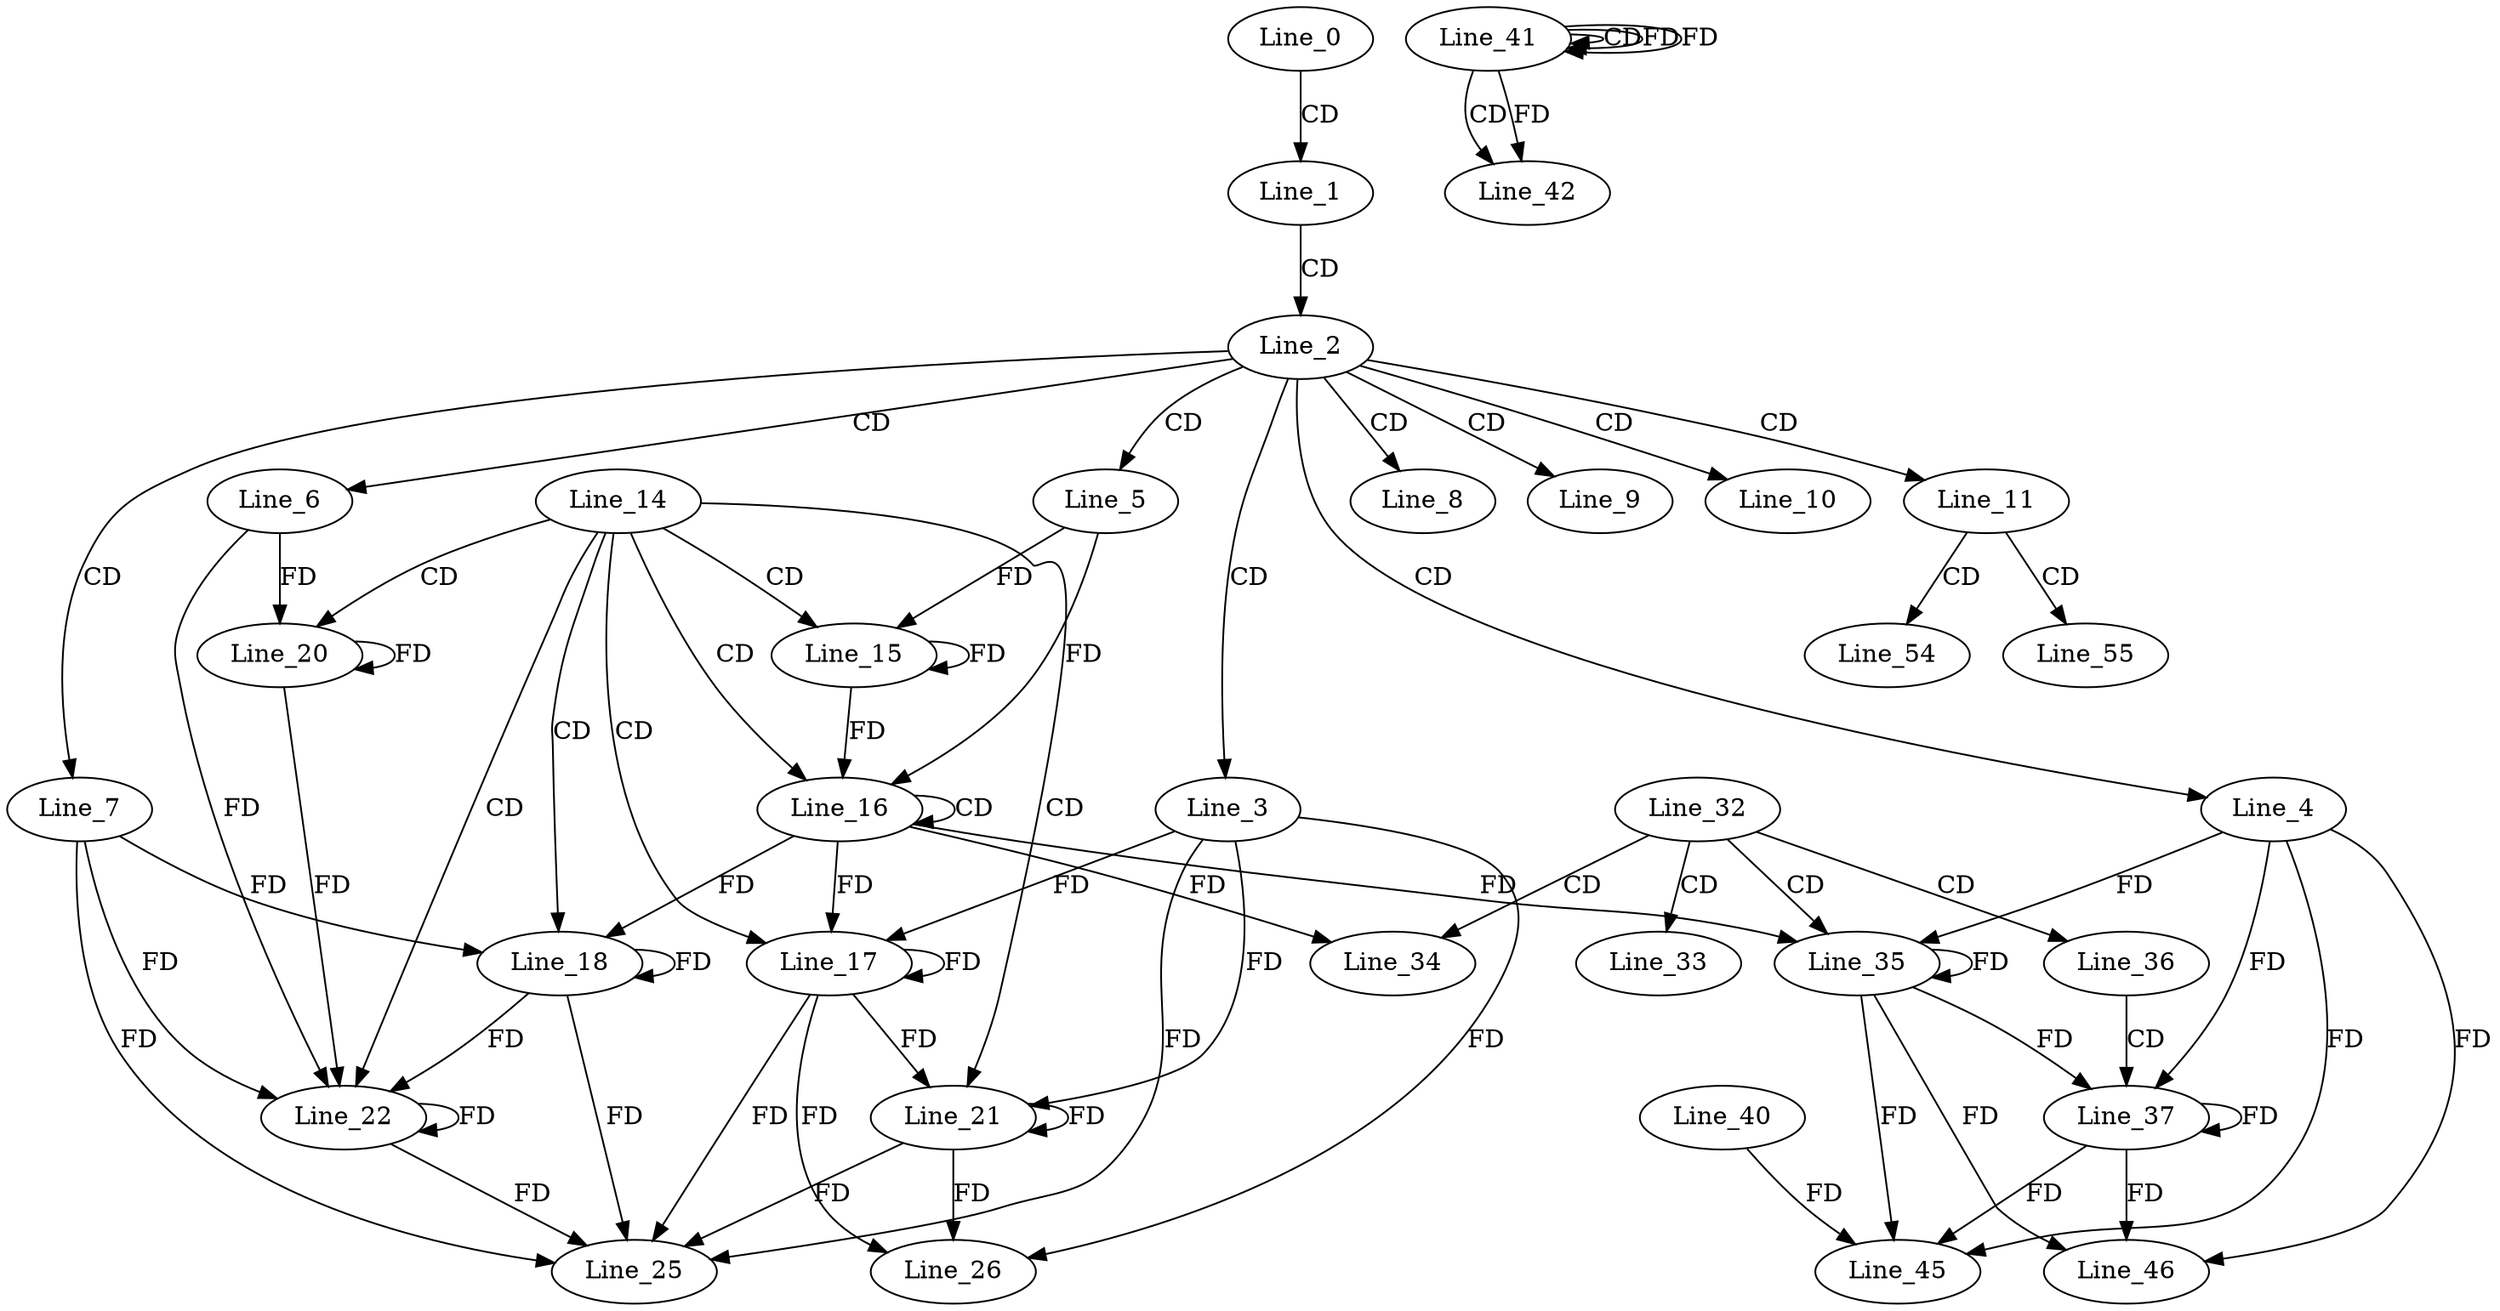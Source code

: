 digraph G {
  Line_0;
  Line_1;
  Line_2;
  Line_3;
  Line_4;
  Line_5;
  Line_6;
  Line_7;
  Line_8;
  Line_9;
  Line_10;
  Line_11;
  Line_14;
  Line_15;
  Line_16;
  Line_16;
  Line_17;
  Line_17;
  Line_18;
  Line_18;
  Line_20;
  Line_21;
  Line_22;
  Line_22;
  Line_25;
  Line_25;
  Line_26;
  Line_32;
  Line_33;
  Line_34;
  Line_35;
  Line_35;
  Line_36;
  Line_37;
  Line_41;
  Line_41;
  Line_41;
  Line_42;
  Line_45;
  Line_40;
  Line_46;
  Line_54;
  Line_55;
  Line_0 -> Line_1 [ label="CD" ];
  Line_1 -> Line_2 [ label="CD" ];
  Line_2 -> Line_3 [ label="CD" ];
  Line_2 -> Line_4 [ label="CD" ];
  Line_2 -> Line_5 [ label="CD" ];
  Line_2 -> Line_6 [ label="CD" ];
  Line_2 -> Line_7 [ label="CD" ];
  Line_2 -> Line_8 [ label="CD" ];
  Line_2 -> Line_9 [ label="CD" ];
  Line_2 -> Line_10 [ label="CD" ];
  Line_2 -> Line_11 [ label="CD" ];
  Line_14 -> Line_15 [ label="CD" ];
  Line_5 -> Line_15 [ label="FD" ];
  Line_15 -> Line_15 [ label="FD" ];
  Line_14 -> Line_16 [ label="CD" ];
  Line_16 -> Line_16 [ label="CD" ];
  Line_5 -> Line_16 [ label="FD" ];
  Line_15 -> Line_16 [ label="FD" ];
  Line_14 -> Line_17 [ label="CD" ];
  Line_3 -> Line_17 [ label="FD" ];
  Line_17 -> Line_17 [ label="FD" ];
  Line_16 -> Line_17 [ label="FD" ];
  Line_14 -> Line_18 [ label="CD" ];
  Line_7 -> Line_18 [ label="FD" ];
  Line_18 -> Line_18 [ label="FD" ];
  Line_16 -> Line_18 [ label="FD" ];
  Line_14 -> Line_20 [ label="CD" ];
  Line_6 -> Line_20 [ label="FD" ];
  Line_20 -> Line_20 [ label="FD" ];
  Line_14 -> Line_21 [ label="CD" ];
  Line_3 -> Line_21 [ label="FD" ];
  Line_17 -> Line_21 [ label="FD" ];
  Line_21 -> Line_21 [ label="FD" ];
  Line_14 -> Line_22 [ label="CD" ];
  Line_7 -> Line_22 [ label="FD" ];
  Line_18 -> Line_22 [ label="FD" ];
  Line_22 -> Line_22 [ label="FD" ];
  Line_6 -> Line_22 [ label="FD" ];
  Line_20 -> Line_22 [ label="FD" ];
  Line_3 -> Line_25 [ label="FD" ];
  Line_17 -> Line_25 [ label="FD" ];
  Line_21 -> Line_25 [ label="FD" ];
  Line_7 -> Line_25 [ label="FD" ];
  Line_18 -> Line_25 [ label="FD" ];
  Line_22 -> Line_25 [ label="FD" ];
  Line_3 -> Line_26 [ label="FD" ];
  Line_17 -> Line_26 [ label="FD" ];
  Line_21 -> Line_26 [ label="FD" ];
  Line_32 -> Line_33 [ label="CD" ];
  Line_32 -> Line_34 [ label="CD" ];
  Line_16 -> Line_34 [ label="FD" ];
  Line_32 -> Line_35 [ label="CD" ];
  Line_4 -> Line_35 [ label="FD" ];
  Line_35 -> Line_35 [ label="FD" ];
  Line_16 -> Line_35 [ label="FD" ];
  Line_32 -> Line_36 [ label="CD" ];
  Line_36 -> Line_37 [ label="CD" ];
  Line_4 -> Line_37 [ label="FD" ];
  Line_35 -> Line_37 [ label="FD" ];
  Line_37 -> Line_37 [ label="FD" ];
  Line_41 -> Line_41 [ label="CD" ];
  Line_41 -> Line_41 [ label="FD" ];
  Line_41 -> Line_42 [ label="CD" ];
  Line_41 -> Line_42 [ label="FD" ];
  Line_4 -> Line_45 [ label="FD" ];
  Line_35 -> Line_45 [ label="FD" ];
  Line_37 -> Line_45 [ label="FD" ];
  Line_40 -> Line_45 [ label="FD" ];
  Line_4 -> Line_46 [ label="FD" ];
  Line_35 -> Line_46 [ label="FD" ];
  Line_37 -> Line_46 [ label="FD" ];
  Line_11 -> Line_54 [ label="CD" ];
  Line_11 -> Line_55 [ label="CD" ];
  Line_41 -> Line_41 [ label="FD" ];
}

